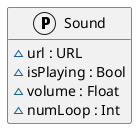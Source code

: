 @startuml
' STYLE START
hide empty members

skinparam shadowing false
<style>
document {
  BackgroundColor transparent
  Margin 0
}
</style>
' STYLE END

protocol Sound {
  ~url : URL
  ~isPlaying : Bool
  ~volume : Float
  ~numLoop : Int
}
@enduml